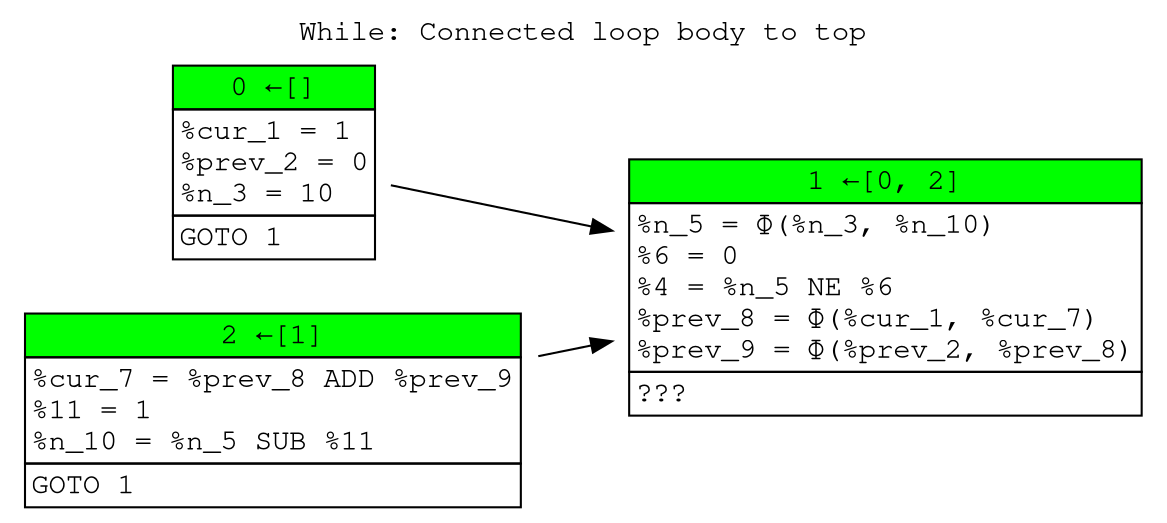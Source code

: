 
        digraph {
            rankdir=LR;
            graph [fontname="Courier, monospace"];
            node [fontname="Courier, monospace"];
            edge [fontname="Courier, monospace"];
            labelloc="t";
            label="While: Connected loop body to top";
            bb_0[shape="none", label=<<table border="0" cellborder="1" cellspacing="0"><tr><td bgcolor="green" align="center" colspan="1">0 ←[]</td></tr><tr><td align="left" balign="left">%cur_1 = 1<br/>%prev_2 = 0<br/>%n_3 = 10<br/></td></tr><tr><td align="left">GOTO 1</td></tr></table>>];
bb_0 -> bb_1;
bb_1[shape="none", label=<<table border="0" cellborder="1" cellspacing="0"><tr><td bgcolor="green" align="center" colspan="1">1 ←[0, 2]</td></tr><tr><td align="left" balign="left">%n_5 = Φ(%n_3, %n_10)<br/>%6 = 0<br/>%4 = %n_5 NE %6<br/>%prev_8 = Φ(%cur_1, %cur_7)<br/>%prev_9 = Φ(%prev_2, %prev_8)<br/></td></tr><tr><td align="left">???</td></tr></table>>];
bb_2[shape="none", label=<<table border="0" cellborder="1" cellspacing="0"><tr><td bgcolor="green" align="center" colspan="1">2 ←[1]</td></tr><tr><td align="left" balign="left">%cur_7 = %prev_8 ADD %prev_9<br/>%11 = 1<br/>%n_10 = %n_5 SUB %11<br/></td></tr><tr><td align="left">GOTO 1</td></tr></table>>];
bb_2 -> bb_1;

}
